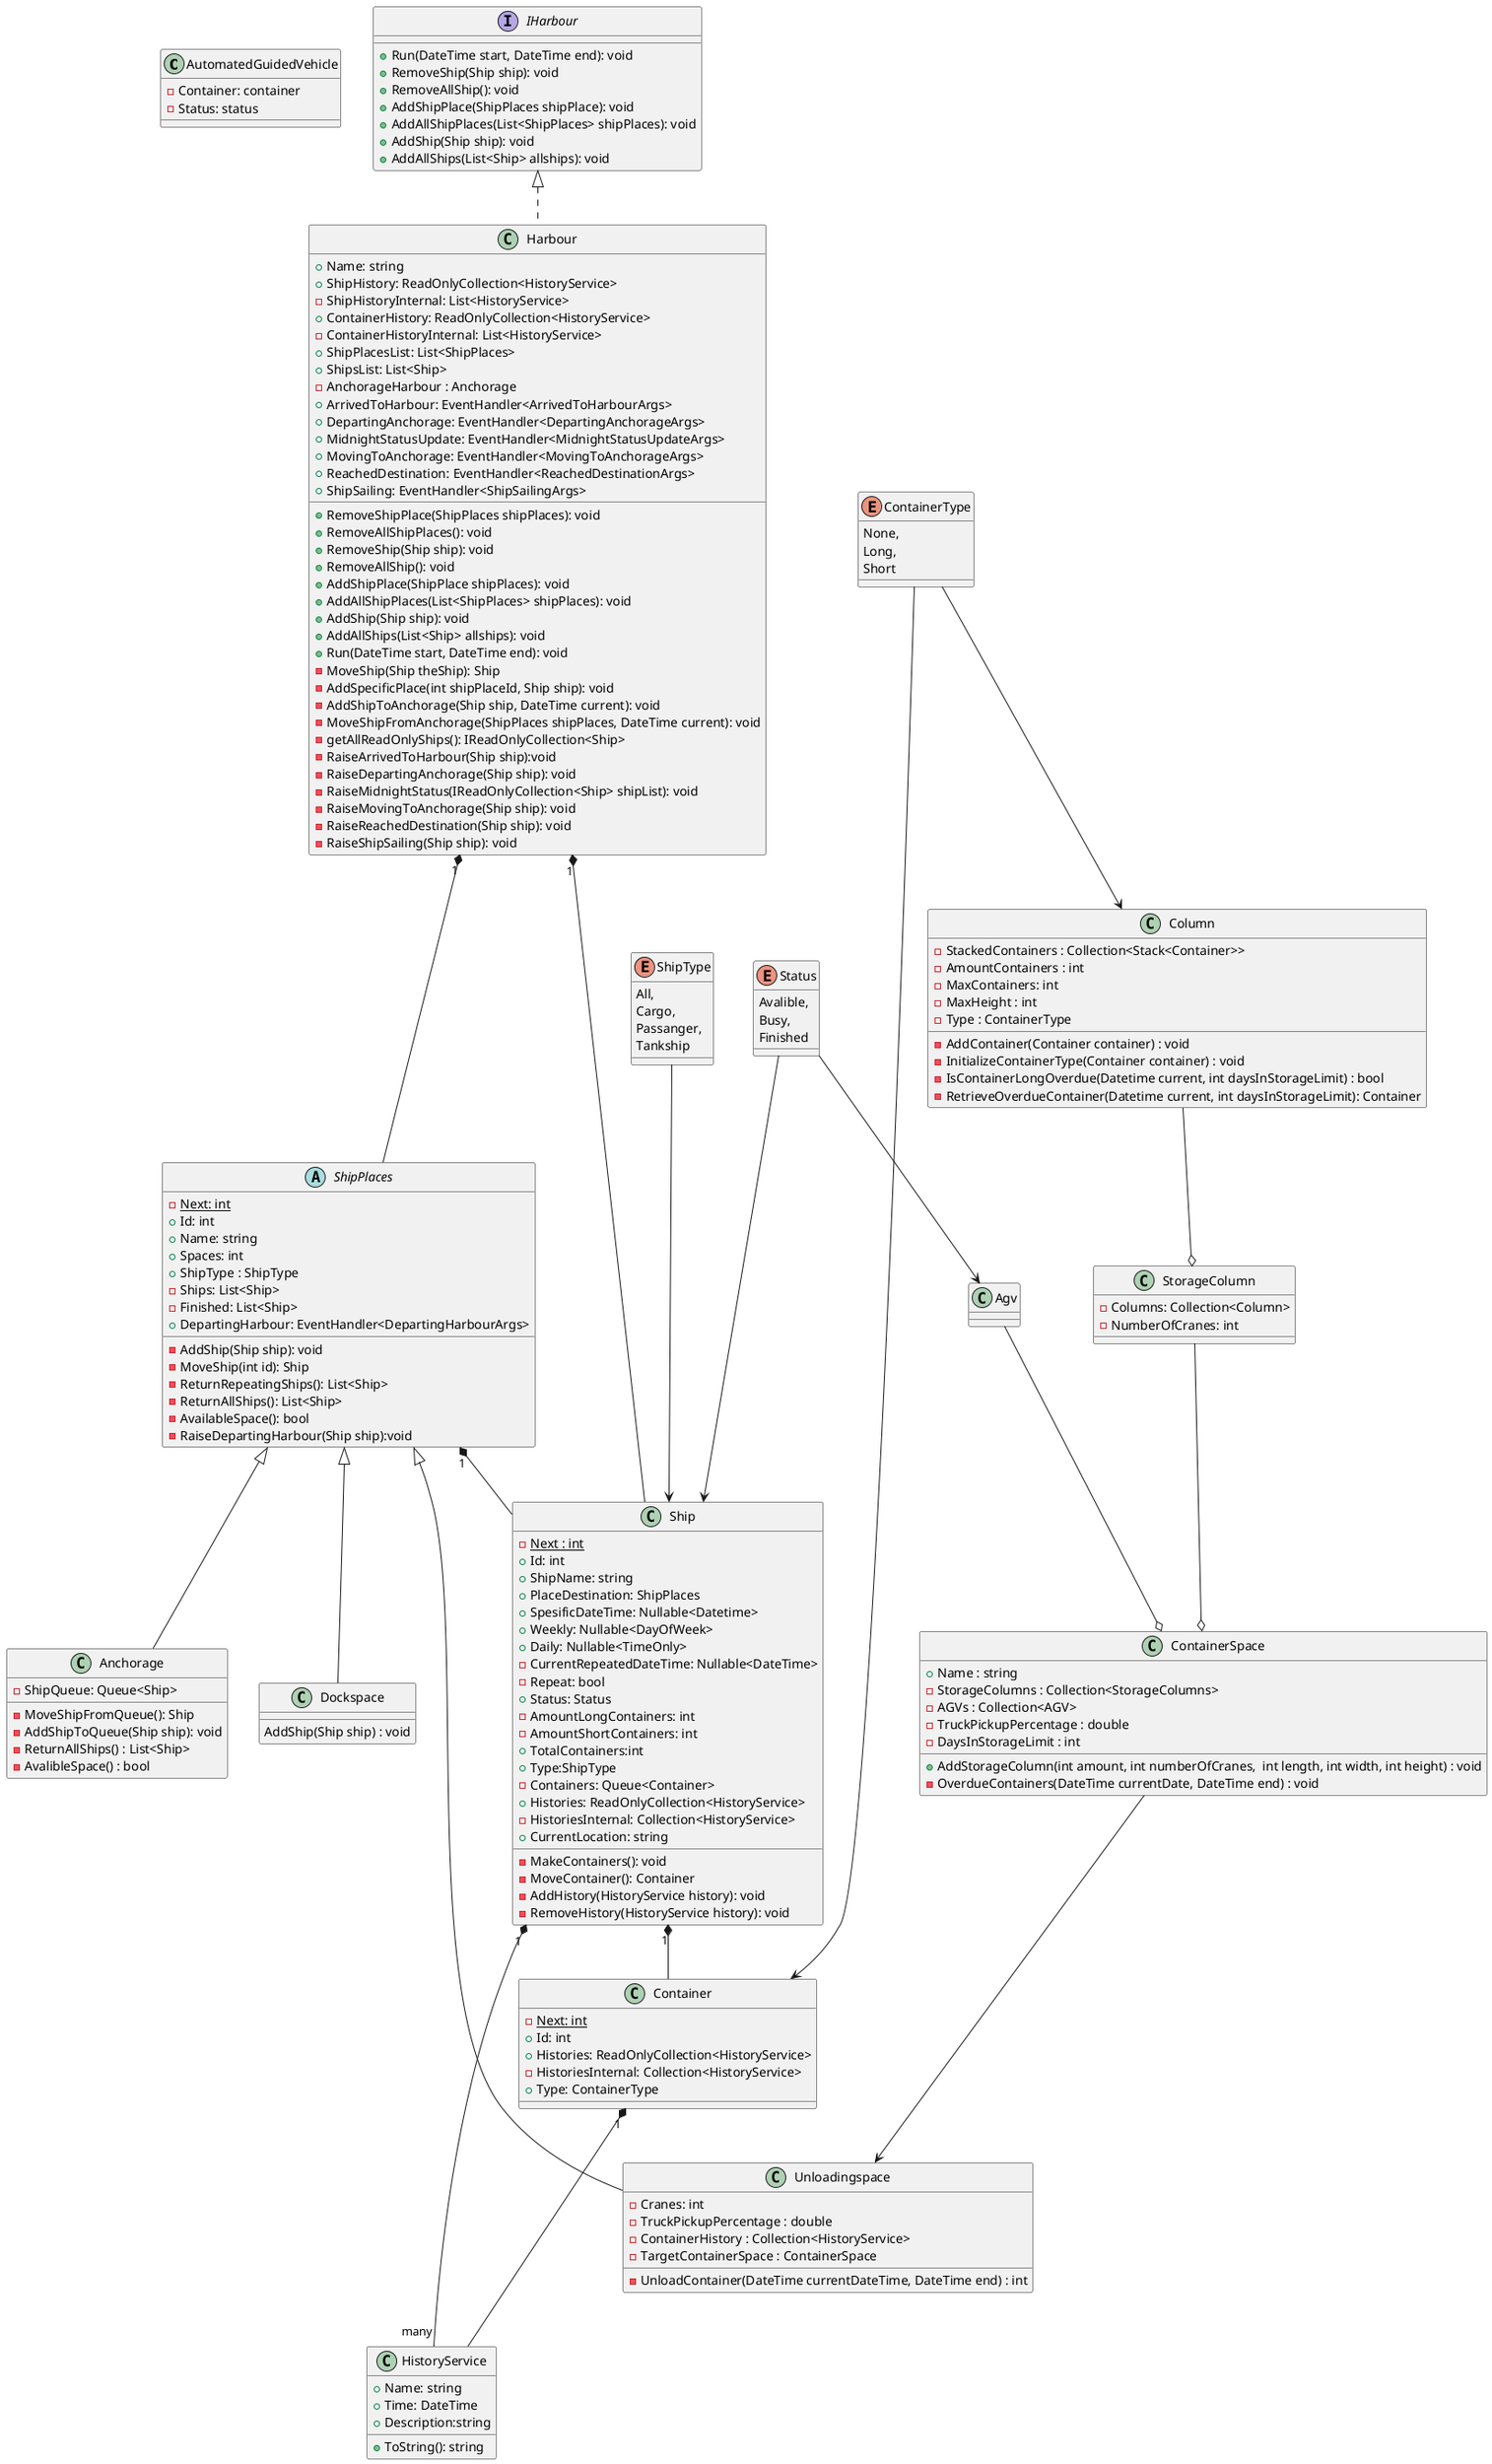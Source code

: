 @startuml

class AutomatedGuidedVehicle {
    -Container: container
    -Status: status
}
class Anchorage extends ShipPlaces {
    -ShipQueue: Queue<Ship>
    -MoveShipFromQueue(): Ship
    -AddShipToQueue(Ship ship): void
    -ReturnAllShips() : List<Ship>
    -AvalibleSpace() : bool
}
class Column{
    -StackedContainers : Collection<Stack<Container>>
    -AmountContainers : int
    -MaxContainers: int
    -MaxHeight : int
    -Type : ContainerType

    -AddContainer(Container container) : void
    -InitializeContainerType(Container container) : void
    -IsContainerLongOverdue(Datetime current, int daysInStorageLimit) : bool
    -RetrieveOverdueContainer(Datetime current, int daysInStorageLimit): Container
}
class ContainerSpace {
    +Name : string
    -StorageColumns : Collection<StorageColumns>
    -AGVs : Collection<AGV>
    -TruckPickupPercentage : double
    -DaysInStorageLimit : int

    +AddStorageColumn(int amount, int numberOfCranes,  int length, int width, int height) : void
    -OverdueContainers(DateTime currentDate, DateTime end) : void
}
class Dockspace extends ShipPlaces {
    AddShip(Ship ship) : void
}
abstract class ShipPlaces {
    {static} -Next: int
    +Id: int
    +Name: string
    +Spaces: int
    +ShipType : ShipType
    -Ships: List<Ship>
    -Finished: List<Ship>
    +DepartingHarbour: EventHandler<DepartingHarbourArgs>

    -AddShip(Ship ship): void
    -MoveShip(int id): Ship
    -ReturnRepeatingShips(): List<Ship>
    -ReturnAllShips(): List<Ship>
    -AvailableSpace(): bool
    -RaiseDepartingHarbour(Ship ship):void
}

class StorageColumn{
    -Columns: Collection<Column>
    -NumberOfCranes: int
}
class Unloadingspace extends ShipPlaces {
    -Cranes: int
    -TruckPickupPercentage : double
    -ContainerHistory : Collection<HistoryService>
    -TargetContainerSpace : ContainerSpace

    -UnloadContainer(DateTime currentDateTime, DateTime end) : int
}
class Container {
    {static} - Next: int
    +Id: int
    +Histories: ReadOnlyCollection<HistoryService>
    -HistoriesInternal: Collection<HistoryService>
    +Type: ContainerType
}
class HistoryService {
    +Name: string
    +Time: DateTime
    +Description:string

    +ToString(): string
}

class Ship {
    {static} -Next : int
    +Id: int
    +ShipName: string
    +PlaceDestination: ShipPlaces
    +SpesificDateTime: Nullable<Datetime>
    +Weekly: Nullable<DayOfWeek>
    +Daily: Nullable<TimeOnly>
    -CurrentRepeatedDateTime: Nullable<DateTime>
    -Repeat: bool
    +Status: Status
    -AmountLongContainers: int
    -AmountShortContainers: int
    +TotalContainers:int
    +Type:ShipType
    -Containers: Queue<Container>
    +Histories: ReadOnlyCollection<HistoryService>
    -HistoriesInternal: Collection<HistoryService>
    +CurrentLocation: string

    -MakeContainers(): void
    -MoveContainer(): Container
    -AddHistory(HistoryService history): void
    -RemoveHistory(HistoryService history): void
}

class Harbour implements IHarbour {
    +Name: string
    +ShipHistory: ReadOnlyCollection<HistoryService>
    -ShipHistoryInternal: List<HistoryService>
    +ContainerHistory: ReadOnlyCollection<HistoryService>
    -ContainerHistoryInternal: List<HistoryService>
    +ShipPlacesList: List<ShipPlaces>
    +ShipsList: List<Ship>
    -AnchorageHarbour : Anchorage
    +ArrivedToHarbour: EventHandler<ArrivedToHarbourArgs>
    +DepartingAnchorage: EventHandler<DepartingAnchorageArgs>
    +MidnightStatusUpdate: EventHandler<MidnightStatusUpdateArgs>
    +MovingToAnchorage: EventHandler<MovingToAnchorageArgs>
    +ReachedDestination: EventHandler<ReachedDestinationArgs>
    +ShipSailing: EventHandler<ShipSailingArgs>

    +RemoveShipPlace(ShipPlaces shipPlaces): void
    +RemoveAllShipPlaces(): void
    +RemoveShip(Ship ship): void
    +RemoveAllShip(): void
    +AddShipPlace(ShipPlace shipPlaces): void
    +AddAllShipPlaces(List<ShipPlaces> shipPlaces): void
    +AddShip(Ship ship): void
    +AddAllShips(List<Ship> allships): void
    +Run(DateTime start, DateTime end): void
    -MoveShip(Ship theShip): Ship
    -AddSpecificPlace(int shipPlaceId, Ship ship): void
    -AddShipToAnchorage(Ship ship, DateTime current): void
    -MoveShipFromAnchorage(ShipPlaces shipPlaces, DateTime current): void
    -getAllReadOnlyShips(): IReadOnlyCollection<Ship>
    -RaiseArrivedToHarbour(Ship ship):void
    -RaiseDepartingAnchorage(Ship ship): void
    -RaiseMidnightStatus(IReadOnlyCollection<Ship> shipList): void
    -RaiseMovingToAnchorage(Ship ship): void
    -RaiseReachedDestination(Ship ship): void
    -RaiseShipSailing(Ship ship): void
}
interface IHarbour {
    +Run(DateTime start, DateTime end): void
    +RemoveShip(Ship ship): void
    +RemoveAllShip(): void
    +AddShipPlace(ShipPlaces shipPlace): void
    +AddAllShipPlaces(List<ShipPlaces> shipPlaces): void
    +AddShip(Ship ship): void
    +AddAllShips(List<Ship> allships): void
}
enum ContainerType{
    None,
    Long,
    Short
}

enum ShipType{
    All,
    Cargo,
    Passanger,
    Tankship
}
enum Status{
    Avalible,
    Busy,
    Finished
}


ShipType ---> Ship
Harbour "1" *--- ShipPlaces
Harbour "1" *-- Ship
ShipPlaces "1" *-- Ship
Ship "1" *-- Container
Ship "1" *-- "many" HistoryService
Container "1" *--- HistoryService
ContainerSpace ---> Unloadingspace
Agv --o ContainerSpace
Column --o StorageColumn
StorageColumn --o ContainerSpace
ContainerType -----> Container
ContainerType -->Column
Status --> Ship
Status --> Agv









@enduml